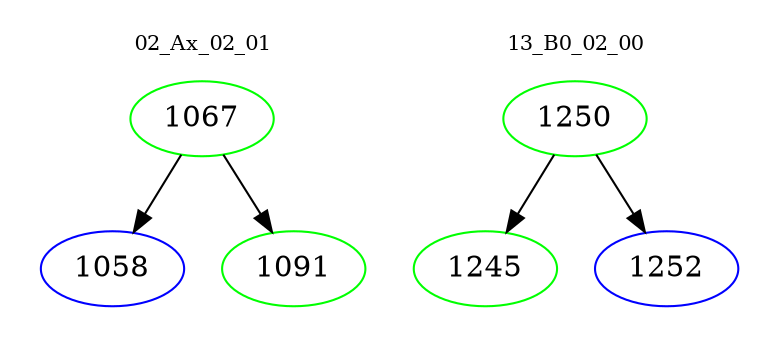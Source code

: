 digraph{
subgraph cluster_0 {
color = white
label = "02_Ax_02_01";
fontsize=10;
T0_1067 [label="1067", color="green"]
T0_1067 -> T0_1058 [color="black"]
T0_1058 [label="1058", color="blue"]
T0_1067 -> T0_1091 [color="black"]
T0_1091 [label="1091", color="green"]
}
subgraph cluster_1 {
color = white
label = "13_B0_02_00";
fontsize=10;
T1_1250 [label="1250", color="green"]
T1_1250 -> T1_1245 [color="black"]
T1_1245 [label="1245", color="green"]
T1_1250 -> T1_1252 [color="black"]
T1_1252 [label="1252", color="blue"]
}
}
